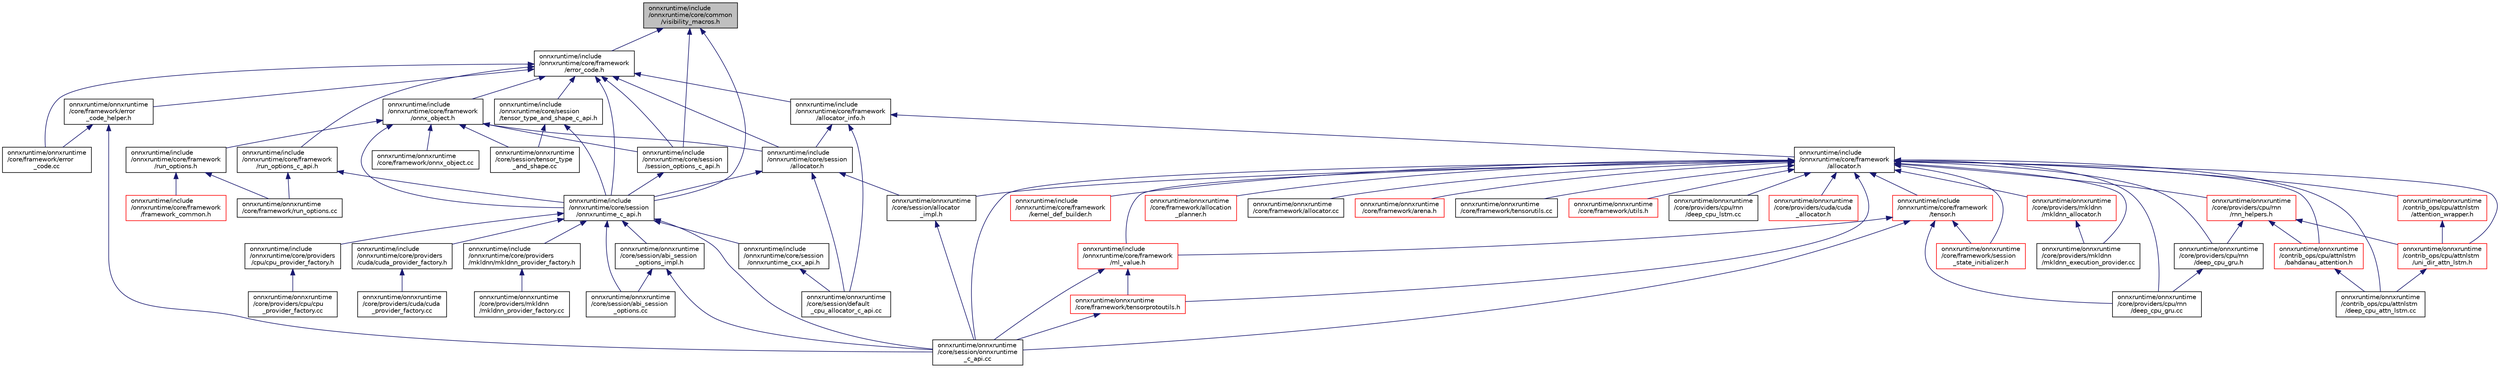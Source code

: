 digraph "onnxruntime/include/onnxruntime/core/common/visibility_macros.h"
{
  edge [fontname="Helvetica",fontsize="10",labelfontname="Helvetica",labelfontsize="10"];
  node [fontname="Helvetica",fontsize="10",shape=record];
  Node1 [label="onnxruntime/include\l/onnxruntime/core/common\l/visibility_macros.h",height=0.2,width=0.4,color="black", fillcolor="grey75", style="filled", fontcolor="black"];
  Node1 -> Node2 [dir="back",color="midnightblue",fontsize="10",style="solid",fontname="Helvetica"];
  Node2 [label="onnxruntime/include\l/onnxruntime/core/framework\l/error_code.h",height=0.2,width=0.4,color="black", fillcolor="white", style="filled",URL="$error__code_8h.html"];
  Node2 -> Node3 [dir="back",color="midnightblue",fontsize="10",style="solid",fontname="Helvetica"];
  Node3 [label="onnxruntime/include\l/onnxruntime/core/framework\l/allocator_info.h",height=0.2,width=0.4,color="black", fillcolor="white", style="filled",URL="$allocator__info_8h.html"];
  Node3 -> Node4 [dir="back",color="midnightblue",fontsize="10",style="solid",fontname="Helvetica"];
  Node4 [label="onnxruntime/include\l/onnxruntime/core/framework\l/allocator.h",height=0.2,width=0.4,color="black", fillcolor="white", style="filled",URL="$framework_2allocator_8h.html"];
  Node4 -> Node5 [dir="back",color="midnightblue",fontsize="10",style="solid",fontname="Helvetica"];
  Node5 [label="onnxruntime/include\l/onnxruntime/core/framework\l/kernel_def_builder.h",height=0.2,width=0.4,color="red", fillcolor="white", style="filled",URL="$kernel__def__builder_8h.html"];
  Node4 -> Node268 [dir="back",color="midnightblue",fontsize="10",style="solid",fontname="Helvetica"];
  Node268 [label="onnxruntime/include\l/onnxruntime/core/framework\l/ml_value.h",height=0.2,width=0.4,color="red", fillcolor="white", style="filled",URL="$ml__value_8h.html"];
  Node268 -> Node276 [dir="back",color="midnightblue",fontsize="10",style="solid",fontname="Helvetica"];
  Node276 [label="onnxruntime/onnxruntime\l/core/framework/tensorprotoutils.h",height=0.2,width=0.4,color="red", fillcolor="white", style="filled",URL="$tensorprotoutils_8h.html"];
  Node276 -> Node277 [dir="back",color="midnightblue",fontsize="10",style="solid",fontname="Helvetica"];
  Node277 [label="onnxruntime/onnxruntime\l/core/session/onnxruntime\l_c_api.cc",height=0.2,width=0.4,color="black", fillcolor="white", style="filled",URL="$onnxruntime__c__api_8cc.html"];
  Node268 -> Node277 [dir="back",color="midnightblue",fontsize="10",style="solid",fontname="Helvetica"];
  Node4 -> Node279 [dir="back",color="midnightblue",fontsize="10",style="solid",fontname="Helvetica"];
  Node279 [label="onnxruntime/include\l/onnxruntime/core/framework\l/tensor.h",height=0.2,width=0.4,color="red", fillcolor="white", style="filled",URL="$tensor_8h.html"];
  Node279 -> Node268 [dir="back",color="midnightblue",fontsize="10",style="solid",fontname="Helvetica"];
  Node279 -> Node291 [dir="back",color="midnightblue",fontsize="10",style="solid",fontname="Helvetica"];
  Node291 [label="onnxruntime/onnxruntime\l/core/framework/session\l_state_initializer.h",height=0.2,width=0.4,color="red", fillcolor="white", style="filled",URL="$session__state__initializer_8h.html"];
  Node279 -> Node153 [dir="back",color="midnightblue",fontsize="10",style="solid",fontname="Helvetica"];
  Node153 [label="onnxruntime/onnxruntime\l/core/providers/cpu/rnn\l/deep_cpu_gru.cc",height=0.2,width=0.4,color="black", fillcolor="white", style="filled",URL="$deep__cpu__gru_8cc.html"];
  Node279 -> Node277 [dir="back",color="midnightblue",fontsize="10",style="solid",fontname="Helvetica"];
  Node4 -> Node305 [dir="back",color="midnightblue",fontsize="10",style="solid",fontname="Helvetica"];
  Node305 [label="onnxruntime/onnxruntime\l/contrib_ops/cpu/attnlstm\l/attention_wrapper.h",height=0.2,width=0.4,color="red", fillcolor="white", style="filled",URL="$attention__wrapper_8h.html"];
  Node305 -> Node303 [dir="back",color="midnightblue",fontsize="10",style="solid",fontname="Helvetica"];
  Node303 [label="onnxruntime/onnxruntime\l/contrib_ops/cpu/attnlstm\l/uni_dir_attn_lstm.h",height=0.2,width=0.4,color="red", fillcolor="white", style="filled",URL="$uni__dir__attn__lstm_8h.html"];
  Node303 -> Node25 [dir="back",color="midnightblue",fontsize="10",style="solid",fontname="Helvetica"];
  Node25 [label="onnxruntime/onnxruntime\l/contrib_ops/cpu/attnlstm\l/deep_cpu_attn_lstm.cc",height=0.2,width=0.4,color="black", fillcolor="white", style="filled",URL="$deep__cpu__attn__lstm_8cc.html"];
  Node4 -> Node301 [dir="back",color="midnightblue",fontsize="10",style="solid",fontname="Helvetica"];
  Node301 [label="onnxruntime/onnxruntime\l/contrib_ops/cpu/attnlstm\l/bahdanau_attention.h",height=0.2,width=0.4,color="red", fillcolor="white", style="filled",URL="$bahdanau__attention_8h.html"];
  Node301 -> Node25 [dir="back",color="midnightblue",fontsize="10",style="solid",fontname="Helvetica"];
  Node4 -> Node303 [dir="back",color="midnightblue",fontsize="10",style="solid",fontname="Helvetica"];
  Node4 -> Node25 [dir="back",color="midnightblue",fontsize="10",style="solid",fontname="Helvetica"];
  Node4 -> Node306 [dir="back",color="midnightblue",fontsize="10",style="solid",fontname="Helvetica"];
  Node306 [label="onnxruntime/onnxruntime\l/core/framework/allocation\l_planner.h",height=0.2,width=0.4,color="red", fillcolor="white", style="filled",URL="$allocation__planner_8h.html"];
  Node4 -> Node311 [dir="back",color="midnightblue",fontsize="10",style="solid",fontname="Helvetica"];
  Node311 [label="onnxruntime/onnxruntime\l/core/framework/allocator.cc",height=0.2,width=0.4,color="black", fillcolor="white", style="filled",URL="$allocator_8cc.html"];
  Node4 -> Node312 [dir="back",color="midnightblue",fontsize="10",style="solid",fontname="Helvetica"];
  Node312 [label="onnxruntime/onnxruntime\l/core/framework/arena.h",height=0.2,width=0.4,color="red", fillcolor="white", style="filled",URL="$arena_8h.html"];
  Node4 -> Node291 [dir="back",color="midnightblue",fontsize="10",style="solid",fontname="Helvetica"];
  Node4 -> Node276 [dir="back",color="midnightblue",fontsize="10",style="solid",fontname="Helvetica"];
  Node4 -> Node318 [dir="back",color="midnightblue",fontsize="10",style="solid",fontname="Helvetica"];
  Node318 [label="onnxruntime/onnxruntime\l/core/framework/tensorutils.cc",height=0.2,width=0.4,color="black", fillcolor="white", style="filled",URL="$tensorutils_8cc.html"];
  Node4 -> Node319 [dir="back",color="midnightblue",fontsize="10",style="solid",fontname="Helvetica"];
  Node319 [label="onnxruntime/onnxruntime\l/core/framework/utils.h",height=0.2,width=0.4,color="red", fillcolor="white", style="filled",URL="$framework_2utils_8h.html"];
  Node4 -> Node153 [dir="back",color="midnightblue",fontsize="10",style="solid",fontname="Helvetica"];
  Node4 -> Node152 [dir="back",color="midnightblue",fontsize="10",style="solid",fontname="Helvetica"];
  Node152 [label="onnxruntime/onnxruntime\l/core/providers/cpu/rnn\l/deep_cpu_gru.h",height=0.2,width=0.4,color="black", fillcolor="white", style="filled",URL="$deep__cpu__gru_8h.html"];
  Node152 -> Node153 [dir="back",color="midnightblue",fontsize="10",style="solid",fontname="Helvetica"];
  Node4 -> Node155 [dir="back",color="midnightblue",fontsize="10",style="solid",fontname="Helvetica"];
  Node155 [label="onnxruntime/onnxruntime\l/core/providers/cpu/rnn\l/deep_cpu_lstm.cc",height=0.2,width=0.4,color="black", fillcolor="white", style="filled",URL="$deep__cpu__lstm_8cc.html"];
  Node4 -> Node299 [dir="back",color="midnightblue",fontsize="10",style="solid",fontname="Helvetica"];
  Node299 [label="onnxruntime/onnxruntime\l/core/providers/cpu/rnn\l/rnn_helpers.h",height=0.2,width=0.4,color="red", fillcolor="white", style="filled",URL="$rnn__helpers_8h.html"];
  Node299 -> Node301 [dir="back",color="midnightblue",fontsize="10",style="solid",fontname="Helvetica"];
  Node299 -> Node303 [dir="back",color="midnightblue",fontsize="10",style="solid",fontname="Helvetica"];
  Node299 -> Node152 [dir="back",color="midnightblue",fontsize="10",style="solid",fontname="Helvetica"];
  Node4 -> Node320 [dir="back",color="midnightblue",fontsize="10",style="solid",fontname="Helvetica"];
  Node320 [label="onnxruntime/onnxruntime\l/core/providers/cuda/cuda\l_allocator.h",height=0.2,width=0.4,color="red", fillcolor="white", style="filled",URL="$cuda__allocator_8h.html"];
  Node4 -> Node321 [dir="back",color="midnightblue",fontsize="10",style="solid",fontname="Helvetica"];
  Node321 [label="onnxruntime/onnxruntime\l/core/providers/mkldnn\l/mkldnn_allocator.h",height=0.2,width=0.4,color="red", fillcolor="white", style="filled",URL="$mkldnn__allocator_8h.html"];
  Node321 -> Node23 [dir="back",color="midnightblue",fontsize="10",style="solid",fontname="Helvetica"];
  Node23 [label="onnxruntime/onnxruntime\l/core/providers/mkldnn\l/mkldnn_execution_provider.cc",height=0.2,width=0.4,color="black", fillcolor="white", style="filled",URL="$mkldnn__execution__provider_8cc.html"];
  Node4 -> Node23 [dir="back",color="midnightblue",fontsize="10",style="solid",fontname="Helvetica"];
  Node4 -> Node322 [dir="back",color="midnightblue",fontsize="10",style="solid",fontname="Helvetica"];
  Node322 [label="onnxruntime/onnxruntime\l/core/session/allocator\l_impl.h",height=0.2,width=0.4,color="black", fillcolor="white", style="filled",URL="$allocator__impl_8h.html"];
  Node322 -> Node277 [dir="back",color="midnightblue",fontsize="10",style="solid",fontname="Helvetica"];
  Node4 -> Node277 [dir="back",color="midnightblue",fontsize="10",style="solid",fontname="Helvetica"];
  Node3 -> Node323 [dir="back",color="midnightblue",fontsize="10",style="solid",fontname="Helvetica"];
  Node323 [label="onnxruntime/include\l/onnxruntime/core/session\l/allocator.h",height=0.2,width=0.4,color="black", fillcolor="white", style="filled",URL="$session_2allocator_8h.html"];
  Node323 -> Node324 [dir="back",color="midnightblue",fontsize="10",style="solid",fontname="Helvetica"];
  Node324 [label="onnxruntime/include\l/onnxruntime/core/session\l/onnxruntime_c_api.h",height=0.2,width=0.4,color="black", fillcolor="white", style="filled",URL="$onnxruntime__c__api_8h.html"];
  Node324 -> Node325 [dir="back",color="midnightblue",fontsize="10",style="solid",fontname="Helvetica"];
  Node325 [label="onnxruntime/include\l/onnxruntime/core/providers\l/cpu/cpu_provider_factory.h",height=0.2,width=0.4,color="black", fillcolor="white", style="filled",URL="$cpu__provider__factory_8h.html"];
  Node325 -> Node283 [dir="back",color="midnightblue",fontsize="10",style="solid",fontname="Helvetica"];
  Node283 [label="onnxruntime/onnxruntime\l/core/providers/cpu/cpu\l_provider_factory.cc",height=0.2,width=0.4,color="black", fillcolor="white", style="filled",URL="$cpu__provider__factory_8cc.html"];
  Node324 -> Node326 [dir="back",color="midnightblue",fontsize="10",style="solid",fontname="Helvetica"];
  Node326 [label="onnxruntime/include\l/onnxruntime/core/providers\l/cuda/cuda_provider_factory.h",height=0.2,width=0.4,color="black", fillcolor="white", style="filled",URL="$cuda__provider__factory_8h.html"];
  Node326 -> Node287 [dir="back",color="midnightblue",fontsize="10",style="solid",fontname="Helvetica"];
  Node287 [label="onnxruntime/onnxruntime\l/core/providers/cuda/cuda\l_provider_factory.cc",height=0.2,width=0.4,color="black", fillcolor="white", style="filled",URL="$cuda__provider__factory_8cc.html"];
  Node324 -> Node327 [dir="back",color="midnightblue",fontsize="10",style="solid",fontname="Helvetica"];
  Node327 [label="onnxruntime/include\l/onnxruntime/core/providers\l/mkldnn/mkldnn_provider_factory.h",height=0.2,width=0.4,color="black", fillcolor="white", style="filled",URL="$mkldnn__provider__factory_8h.html"];
  Node327 -> Node289 [dir="back",color="midnightblue",fontsize="10",style="solid",fontname="Helvetica"];
  Node289 [label="onnxruntime/onnxruntime\l/core/providers/mkldnn\l/mkldnn_provider_factory.cc",height=0.2,width=0.4,color="black", fillcolor="white", style="filled",URL="$mkldnn__provider__factory_8cc.html"];
  Node324 -> Node328 [dir="back",color="midnightblue",fontsize="10",style="solid",fontname="Helvetica"];
  Node328 [label="onnxruntime/include\l/onnxruntime/core/session\l/onnxruntime_cxx_api.h",height=0.2,width=0.4,color="black", fillcolor="white", style="filled",URL="$onnxruntime__cxx__api_8h.html"];
  Node328 -> Node329 [dir="back",color="midnightblue",fontsize="10",style="solid",fontname="Helvetica"];
  Node329 [label="onnxruntime/onnxruntime\l/core/session/default\l_cpu_allocator_c_api.cc",height=0.2,width=0.4,color="black", fillcolor="white", style="filled",URL="$default__cpu__allocator__c__api_8cc.html"];
  Node324 -> Node330 [dir="back",color="midnightblue",fontsize="10",style="solid",fontname="Helvetica"];
  Node330 [label="onnxruntime/onnxruntime\l/core/session/abi_session\l_options.cc",height=0.2,width=0.4,color="black", fillcolor="white", style="filled",URL="$abi__session__options_8cc.html"];
  Node324 -> Node331 [dir="back",color="midnightblue",fontsize="10",style="solid",fontname="Helvetica"];
  Node331 [label="onnxruntime/onnxruntime\l/core/session/abi_session\l_options_impl.h",height=0.2,width=0.4,color="black", fillcolor="white", style="filled",URL="$abi__session__options__impl_8h.html"];
  Node331 -> Node330 [dir="back",color="midnightblue",fontsize="10",style="solid",fontname="Helvetica"];
  Node331 -> Node277 [dir="back",color="midnightblue",fontsize="10",style="solid",fontname="Helvetica"];
  Node324 -> Node277 [dir="back",color="midnightblue",fontsize="10",style="solid",fontname="Helvetica"];
  Node323 -> Node322 [dir="back",color="midnightblue",fontsize="10",style="solid",fontname="Helvetica"];
  Node323 -> Node329 [dir="back",color="midnightblue",fontsize="10",style="solid",fontname="Helvetica"];
  Node3 -> Node329 [dir="back",color="midnightblue",fontsize="10",style="solid",fontname="Helvetica"];
  Node2 -> Node332 [dir="back",color="midnightblue",fontsize="10",style="solid",fontname="Helvetica"];
  Node332 [label="onnxruntime/include\l/onnxruntime/core/framework\l/onnx_object.h",height=0.2,width=0.4,color="black", fillcolor="white", style="filled",URL="$onnx__object_8h.html"];
  Node332 -> Node333 [dir="back",color="midnightblue",fontsize="10",style="solid",fontname="Helvetica"];
  Node333 [label="onnxruntime/include\l/onnxruntime/core/framework\l/run_options.h",height=0.2,width=0.4,color="black", fillcolor="white", style="filled",URL="$run__options_8h.html"];
  Node333 -> Node334 [dir="back",color="midnightblue",fontsize="10",style="solid",fontname="Helvetica"];
  Node334 [label="onnxruntime/include\l/onnxruntime/core/framework\l/framework_common.h",height=0.2,width=0.4,color="red", fillcolor="white", style="filled",URL="$framework__common_8h.html"];
  Node333 -> Node336 [dir="back",color="midnightblue",fontsize="10",style="solid",fontname="Helvetica"];
  Node336 [label="onnxruntime/onnxruntime\l/core/framework/run_options.cc",height=0.2,width=0.4,color="black", fillcolor="white", style="filled",URL="$run__options_8cc.html"];
  Node332 -> Node323 [dir="back",color="midnightblue",fontsize="10",style="solid",fontname="Helvetica"];
  Node332 -> Node324 [dir="back",color="midnightblue",fontsize="10",style="solid",fontname="Helvetica"];
  Node332 -> Node337 [dir="back",color="midnightblue",fontsize="10",style="solid",fontname="Helvetica"];
  Node337 [label="onnxruntime/include\l/onnxruntime/core/session\l/session_options_c_api.h",height=0.2,width=0.4,color="black", fillcolor="white", style="filled",URL="$session__options__c__api_8h.html"];
  Node337 -> Node324 [dir="back",color="midnightblue",fontsize="10",style="solid",fontname="Helvetica"];
  Node332 -> Node338 [dir="back",color="midnightblue",fontsize="10",style="solid",fontname="Helvetica"];
  Node338 [label="onnxruntime/onnxruntime\l/core/framework/onnx_object.cc",height=0.2,width=0.4,color="black", fillcolor="white", style="filled",URL="$onnx__object_8cc.html"];
  Node332 -> Node339 [dir="back",color="midnightblue",fontsize="10",style="solid",fontname="Helvetica"];
  Node339 [label="onnxruntime/onnxruntime\l/core/session/tensor_type\l_and_shape.cc",height=0.2,width=0.4,color="black", fillcolor="white", style="filled",URL="$tensor__type__and__shape_8cc.html"];
  Node2 -> Node340 [dir="back",color="midnightblue",fontsize="10",style="solid",fontname="Helvetica"];
  Node340 [label="onnxruntime/include\l/onnxruntime/core/framework\l/run_options_c_api.h",height=0.2,width=0.4,color="black", fillcolor="white", style="filled",URL="$run__options__c__api_8h.html"];
  Node340 -> Node324 [dir="back",color="midnightblue",fontsize="10",style="solid",fontname="Helvetica"];
  Node340 -> Node336 [dir="back",color="midnightblue",fontsize="10",style="solid",fontname="Helvetica"];
  Node2 -> Node323 [dir="back",color="midnightblue",fontsize="10",style="solid",fontname="Helvetica"];
  Node2 -> Node324 [dir="back",color="midnightblue",fontsize="10",style="solid",fontname="Helvetica"];
  Node2 -> Node337 [dir="back",color="midnightblue",fontsize="10",style="solid",fontname="Helvetica"];
  Node2 -> Node341 [dir="back",color="midnightblue",fontsize="10",style="solid",fontname="Helvetica"];
  Node341 [label="onnxruntime/include\l/onnxruntime/core/session\l/tensor_type_and_shape_c_api.h",height=0.2,width=0.4,color="black", fillcolor="white", style="filled",URL="$tensor__type__and__shape__c__api_8h.html"];
  Node341 -> Node324 [dir="back",color="midnightblue",fontsize="10",style="solid",fontname="Helvetica"];
  Node341 -> Node339 [dir="back",color="midnightblue",fontsize="10",style="solid",fontname="Helvetica"];
  Node2 -> Node342 [dir="back",color="midnightblue",fontsize="10",style="solid",fontname="Helvetica"];
  Node342 [label="onnxruntime/onnxruntime\l/core/framework/error\l_code.cc",height=0.2,width=0.4,color="black", fillcolor="white", style="filled",URL="$error__code_8cc.html"];
  Node2 -> Node343 [dir="back",color="midnightblue",fontsize="10",style="solid",fontname="Helvetica"];
  Node343 [label="onnxruntime/onnxruntime\l/core/framework/error\l_code_helper.h",height=0.2,width=0.4,color="black", fillcolor="white", style="filled",URL="$error__code__helper_8h.html"];
  Node343 -> Node342 [dir="back",color="midnightblue",fontsize="10",style="solid",fontname="Helvetica"];
  Node343 -> Node277 [dir="back",color="midnightblue",fontsize="10",style="solid",fontname="Helvetica"];
  Node1 -> Node324 [dir="back",color="midnightblue",fontsize="10",style="solid",fontname="Helvetica"];
  Node1 -> Node337 [dir="back",color="midnightblue",fontsize="10",style="solid",fontname="Helvetica"];
}
